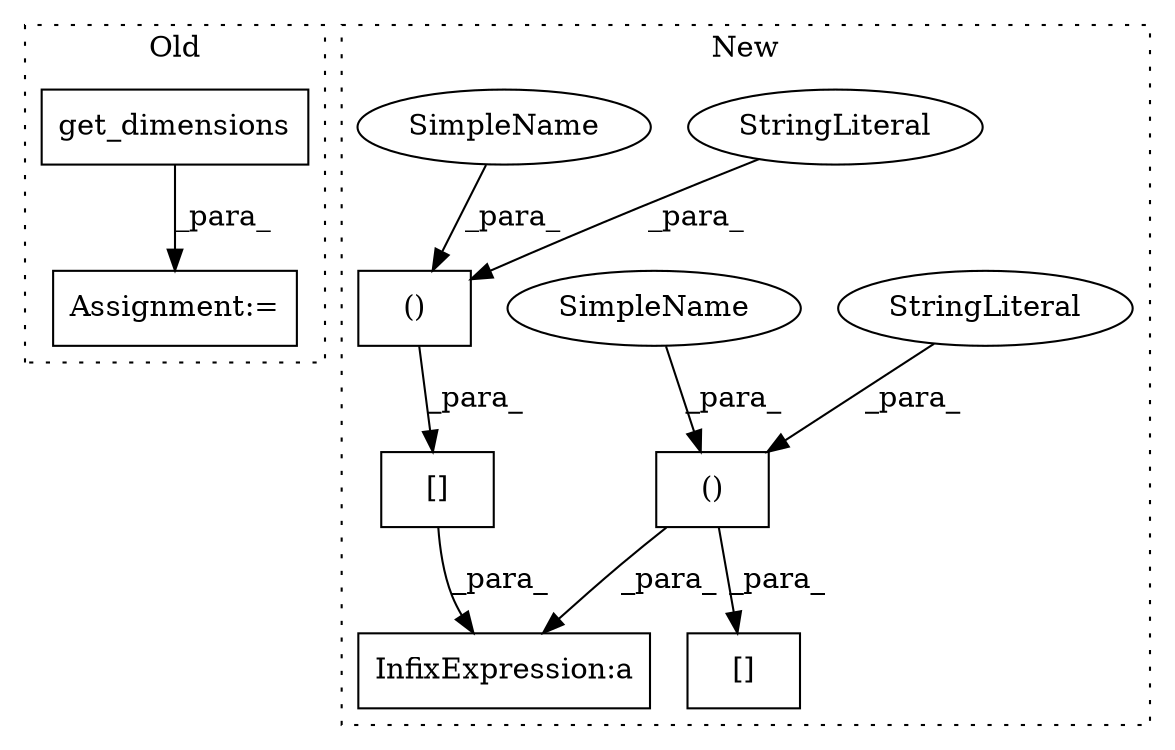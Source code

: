 digraph G {
subgraph cluster0 {
1 [label="get_dimensions" a="32" s="3719,3735" l="15,1" shape="box"];
4 [label="Assignment:=" a="7" s="3717" l="2" shape="box"];
label = "Old";
style="dotted";
}
subgraph cluster1 {
2 [label="()" a="106" s="3837" l="33" shape="box"];
3 [label="()" a="106" s="3901" l="33" shape="box"];
5 [label="InfixExpression:a" a="27" s="3873" l="3" shape="box"];
6 [label="[]" a="2" s="3786,3870" l="51,2" shape="box"];
7 [label="StringLiteral" a="45" s="3854" l="16" shape="ellipse"];
8 [label="[]" a="2" s="3876,3934" l="25,2" shape="box"];
9 [label="StringLiteral" a="45" s="3901" l="16" shape="ellipse"];
10 [label="SimpleName" a="42" s="3837" l="4" shape="ellipse"];
11 [label="SimpleName" a="42" s="3930" l="4" shape="ellipse"];
label = "New";
style="dotted";
}
1 -> 4 [label="_para_"];
2 -> 5 [label="_para_"];
2 -> 6 [label="_para_"];
3 -> 8 [label="_para_"];
7 -> 2 [label="_para_"];
8 -> 5 [label="_para_"];
9 -> 3 [label="_para_"];
10 -> 2 [label="_para_"];
11 -> 3 [label="_para_"];
}